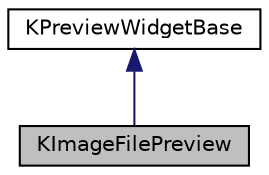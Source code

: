 digraph "KImageFilePreview"
{
  edge [fontname="Helvetica",fontsize="10",labelfontname="Helvetica",labelfontsize="10"];
  node [fontname="Helvetica",fontsize="10",shape=record];
  Node0 [label="KImageFilePreview",height=0.2,width=0.4,color="black", fillcolor="grey75", style="filled", fontcolor="black"];
  Node1 -> Node0 [dir="back",color="midnightblue",fontsize="10",style="solid",fontname="Helvetica"];
  Node1 [label="KPreviewWidgetBase",height=0.2,width=0.4,color="black", fillcolor="white", style="filled",URL="$classKPreviewWidgetBase.html",tooltip="Abstract baseclass for all preview widgets which shall be used via KFileDialog::setPreviewWidget(cons..."];
}
